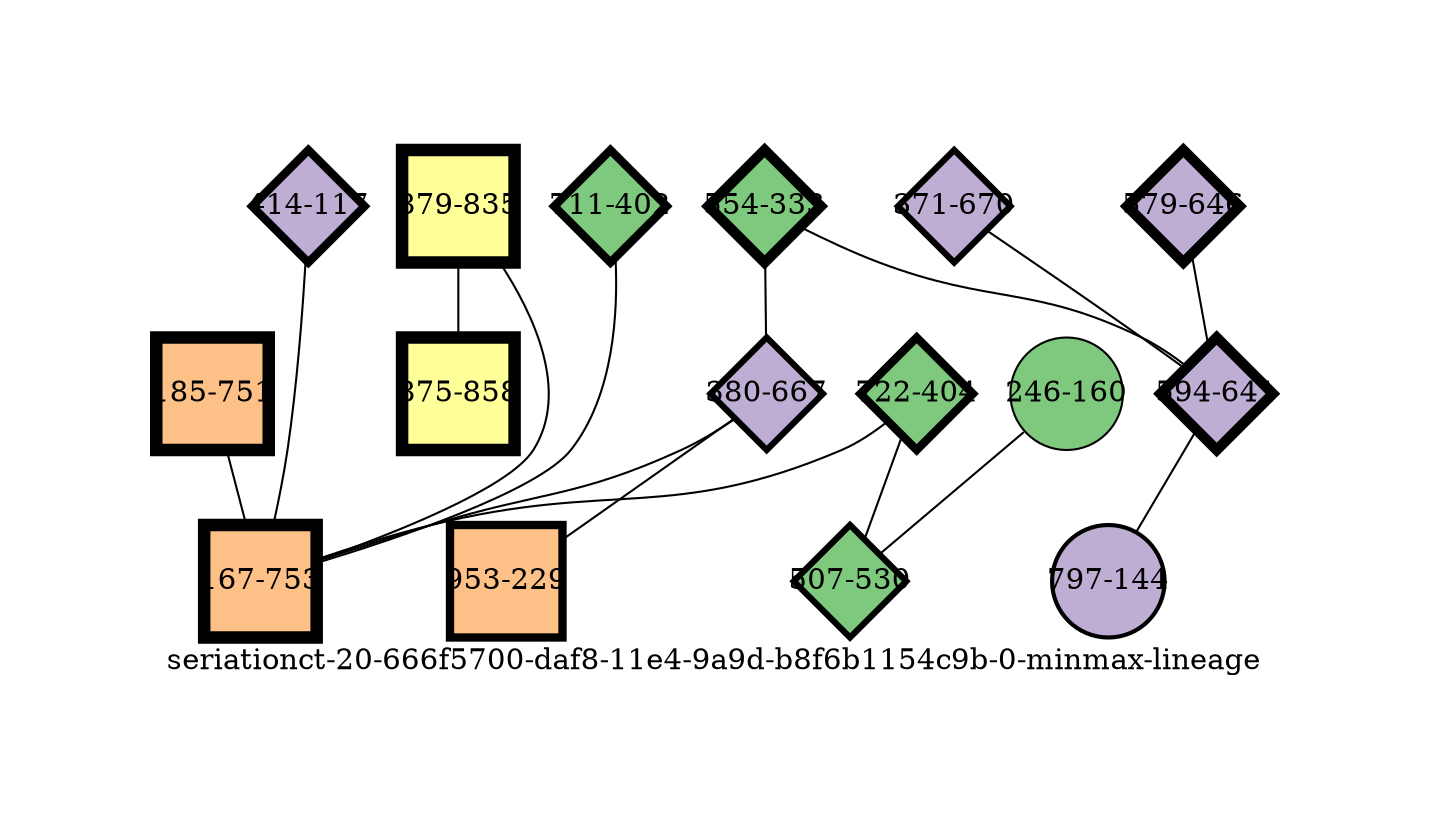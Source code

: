 strict graph "seriationct-20-666f5700-daf8-11e4-9a9d-b8f6b1154c9b-0-minmax-lineage" {
labelloc=b;
ratio=auto;
pad="1.0";
label="seriationct-20-666f5700-daf8-11e4-9a9d-b8f6b1154c9b-0-minmax-lineage";
node [width="0.75", style=filled, fixedsize=true, height="0.75", shape=circle, label=""];
0 [xCoordinate="402.0", appears_in_slice=4, yCoordinate="711.0", colorscheme=accent6, lineage_id=2, short_label="711-402", label="711-402", shape=diamond, cluster_id=0, fillcolor=1, size="500.0", id=0, penwidth="4.0"];
1 [xCoordinate="835.0", appears_in_slice=6, yCoordinate="879.0", colorscheme=accent6, lineage_id=1, short_label="879-835", label="879-835", shape=square, cluster_id=3, fillcolor=4, size="500.0", id=1, penwidth="6.0"];
2 [xCoordinate="117.0", appears_in_slice=4, yCoordinate="414.0", colorscheme=accent6, lineage_id=2, short_label="414-117", label="414-117", shape=diamond, cluster_id=1, fillcolor=2, size="500.0", id=2, penwidth="4.0"];
3 [xCoordinate="333.0", appears_in_slice=5, yCoordinate="554.0", colorscheme=accent6, lineage_id=2, short_label="554-333", label="554-333", shape=diamond, cluster_id=0, fillcolor=1, size="500.0", id=4, penwidth="5.0"];
4 [xCoordinate="670.0", appears_in_slice=3, yCoordinate="371.0", colorscheme=accent6, lineage_id=2, short_label="371-670", label="371-670", shape=diamond, cluster_id=1, fillcolor=2, size="500.0", id=5, penwidth="3.0"];
5 [xCoordinate="646.0", appears_in_slice=5, yCoordinate="579.0", colorscheme=accent6, lineage_id=2, short_label="579-646", label="579-646", shape=diamond, cluster_id=1, fillcolor=2, size="500.0", id=6, penwidth="5.0"];
6 [xCoordinate="160.0", appears_in_slice=1, yCoordinate="246.0", colorscheme=accent6, lineage_id=0, short_label="246-160", label="246-160", shape=circle, cluster_id=0, fillcolor=1, size="500.0", id=7, penwidth="1.0"];
7 [xCoordinate="667.0", appears_in_slice=3, yCoordinate="380.0", colorscheme=accent6, lineage_id=2, short_label="380-667", label="380-667", shape=diamond, cluster_id=1, fillcolor=2, size="500.0", id=8, penwidth="3.0"];
8 [xCoordinate="751.0", appears_in_slice=6, yCoordinate="185.0", colorscheme=accent6, lineage_id=1, short_label="185-751", label="185-751", shape=square, cluster_id=2, fillcolor=3, size="500.0", id=9, penwidth="6.0"];
9 [xCoordinate="404.0", appears_in_slice=4, yCoordinate="722.0", colorscheme=accent6, lineage_id=2, short_label="722-404", label="722-404", shape=diamond, cluster_id=0, fillcolor=1, size="500.0", id=3, penwidth="4.0"];
10 [xCoordinate="530.0", appears_in_slice=3, yCoordinate="507.0", colorscheme=accent6, lineage_id=2, short_label="507-530", label="507-530", shape=diamond, cluster_id=0, fillcolor=1, size="500.0", id=11, penwidth="3.0"];
11 [xCoordinate="753.0", appears_in_slice=6, yCoordinate="167.0", colorscheme=accent6, lineage_id=1, short_label="167-753", label="167-753", shape=square, cluster_id=2, fillcolor=3, size="500.0", id=12, penwidth="6.0"];
12 [xCoordinate="229.0", appears_in_slice=4, yCoordinate="953.0", colorscheme=accent6, lineage_id=1, short_label="953-229", label="953-229", shape=square, cluster_id=2, fillcolor=3, size="500.0", id=13, penwidth="4.0"];
13 [xCoordinate="641.0", appears_in_slice=5, yCoordinate="594.0", colorscheme=accent6, lineage_id=2, short_label="594-641", label="594-641", shape=diamond, cluster_id=1, fillcolor=2, size="500.0", id=15, penwidth="5.0"];
14 [xCoordinate="144.0", appears_in_slice=2, yCoordinate="797.0", colorscheme=accent6, lineage_id=0, short_label="797-144", label="797-144", shape=circle, cluster_id=1, fillcolor=2, size="500.0", id=14, penwidth="2.0"];
15 [xCoordinate="858.0", appears_in_slice=6, yCoordinate="875.0", colorscheme=accent6, lineage_id=1, short_label="875-858", label="875-858", shape=square, cluster_id=3, fillcolor=4, size="500.0", id=10, penwidth="6.0"];
0 -- 11  [inverseweight="2.10994882339", weight="0.473945144505"];
1 -- 11  [inverseweight="2.62743363797", weight="0.380599527062"];
1 -- 15  [inverseweight="14.7828098997", weight="0.0676461381012"];
2 -- 11  [inverseweight="1.97694873437", weight="0.505830010972"];
3 -- 13  [inverseweight="2.62085609884", weight="0.381554714294"];
3 -- 7  [inverseweight="2.31021441541", weight="0.432860254586"];
4 -- 13  [inverseweight="3.41920808276", weight="0.292465382567"];
5 -- 13  [inverseweight="19.7334259491", weight="0.0506754378373"];
6 -- 10  [inverseweight="1.35113423984", weight="0.740118909365"];
7 -- 11  [inverseweight="2.53165368261", weight="0.394998734175"];
7 -- 12  [inverseweight="1.48014528398", weight="0.675609354583"];
8 -- 11  [inverseweight="4.81705404297", weight="0.207595761036"];
9 -- 10  [inverseweight="2.36661367615", weight="0.422544672195"];
9 -- 11  [inverseweight="2.09939537722", weight="0.476327618347"];
13 -- 14  [inverseweight="4.57198097475", weight="0.218723569832"];
}
